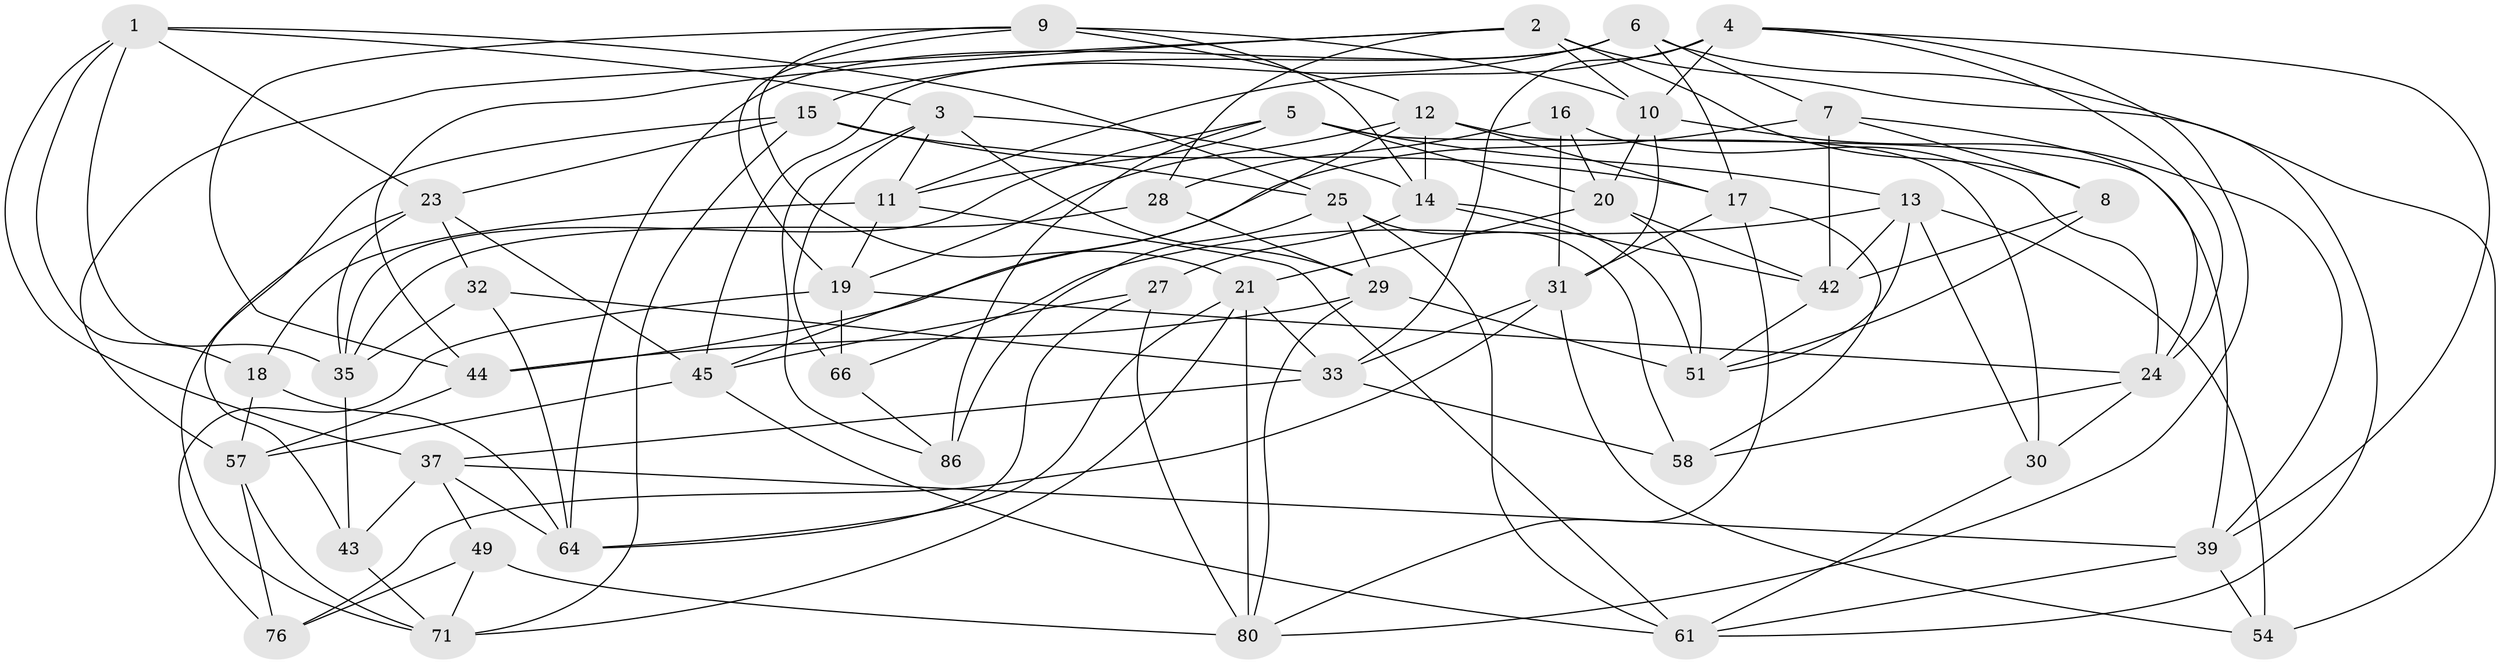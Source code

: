 // Generated by graph-tools (version 1.1) at 2025/24/03/03/25 07:24:23]
// undirected, 50 vertices, 135 edges
graph export_dot {
graph [start="1"]
  node [color=gray90,style=filled];
  1 [super="+53"];
  2 [super="+50"];
  3 [super="+84"];
  4 [super="+79"];
  5 [super="+73"];
  6 [super="+72"];
  7 [super="+78"];
  8;
  9 [super="+48"];
  10 [super="+60"];
  11 [super="+22"];
  12 [super="+70"];
  13 [super="+55"];
  14 [super="+34"];
  15 [super="+46"];
  16;
  17 [super="+67"];
  18;
  19 [super="+52"];
  20 [super="+85"];
  21 [super="+26"];
  23 [super="+75"];
  24 [super="+63"];
  25 [super="+41"];
  27;
  28;
  29 [super="+36"];
  30;
  31 [super="+38"];
  32;
  33 [super="+82"];
  35 [super="+68"];
  37 [super="+40"];
  39 [super="+65"];
  42 [super="+74"];
  43;
  44 [super="+81"];
  45 [super="+47"];
  49;
  51 [super="+56"];
  54;
  57 [super="+59"];
  58;
  61 [super="+62"];
  64 [super="+69"];
  66;
  71 [super="+77"];
  76;
  80 [super="+83"];
  86;
  1 -- 23;
  1 -- 35;
  1 -- 18;
  1 -- 3;
  1 -- 25;
  1 -- 37;
  2 -- 28;
  2 -- 57;
  2 -- 8;
  2 -- 10;
  2 -- 44;
  2 -- 61;
  3 -- 29;
  3 -- 11;
  3 -- 66;
  3 -- 86;
  3 -- 14;
  4 -- 39;
  4 -- 24;
  4 -- 80;
  4 -- 33;
  4 -- 11;
  4 -- 10;
  5 -- 13;
  5 -- 86;
  5 -- 35;
  5 -- 11;
  5 -- 39;
  5 -- 20;
  6 -- 54;
  6 -- 15;
  6 -- 64;
  6 -- 17;
  6 -- 7;
  6 -- 45;
  7 -- 44 [weight=2];
  7 -- 24;
  7 -- 8;
  7 -- 42;
  8 -- 42;
  8 -- 51;
  9 -- 21;
  9 -- 12;
  9 -- 44;
  9 -- 10;
  9 -- 19;
  9 -- 14;
  10 -- 31;
  10 -- 20;
  10 -- 39;
  11 -- 18;
  11 -- 19;
  11 -- 61;
  12 -- 19;
  12 -- 45;
  12 -- 17;
  12 -- 30;
  12 -- 14;
  13 -- 42;
  13 -- 66;
  13 -- 54;
  13 -- 51;
  13 -- 30;
  14 -- 27;
  14 -- 51;
  14 -- 42;
  15 -- 43;
  15 -- 25;
  15 -- 71;
  15 -- 23;
  15 -- 17;
  16 -- 20;
  16 -- 31;
  16 -- 28;
  16 -- 24;
  17 -- 31;
  17 -- 80;
  17 -- 58;
  18 -- 57;
  18 -- 64;
  19 -- 66;
  19 -- 76;
  19 -- 24;
  20 -- 51;
  20 -- 21;
  20 -- 42;
  21 -- 71;
  21 -- 80;
  21 -- 33;
  21 -- 64;
  23 -- 35;
  23 -- 71;
  23 -- 32;
  23 -- 45;
  24 -- 58;
  24 -- 30;
  25 -- 86;
  25 -- 58;
  25 -- 29;
  25 -- 61;
  27 -- 80;
  27 -- 64;
  27 -- 45;
  28 -- 29;
  28 -- 35;
  29 -- 80;
  29 -- 44;
  29 -- 51;
  30 -- 61;
  31 -- 54;
  31 -- 76;
  31 -- 33;
  32 -- 33;
  32 -- 35;
  32 -- 64;
  33 -- 58;
  33 -- 37;
  35 -- 43;
  37 -- 43;
  37 -- 39;
  37 -- 64;
  37 -- 49;
  39 -- 61;
  39 -- 54;
  42 -- 51;
  43 -- 71;
  44 -- 57;
  45 -- 57;
  45 -- 61;
  49 -- 76;
  49 -- 71;
  49 -- 80;
  57 -- 76;
  57 -- 71;
  66 -- 86;
}
